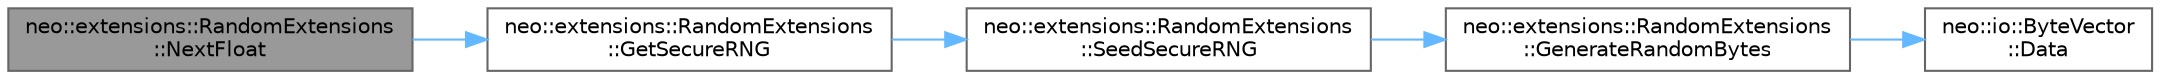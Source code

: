 digraph "neo::extensions::RandomExtensions::NextFloat"
{
 // LATEX_PDF_SIZE
  bgcolor="transparent";
  edge [fontname=Helvetica,fontsize=10,labelfontname=Helvetica,labelfontsize=10];
  node [fontname=Helvetica,fontsize=10,shape=box,height=0.2,width=0.4];
  rankdir="LR";
  Node1 [id="Node000001",label="neo::extensions::RandomExtensions\l::NextFloat",height=0.2,width=0.4,color="gray40", fillcolor="grey60", style="filled", fontcolor="black",tooltip="Generate random float in range [0.0, 1.0)"];
  Node1 -> Node2 [id="edge5_Node000001_Node000002",color="steelblue1",style="solid",tooltip=" "];
  Node2 [id="Node000002",label="neo::extensions::RandomExtensions\l::GetSecureRNG",height=0.2,width=0.4,color="grey40", fillcolor="white", style="filled",URL="$classneo_1_1extensions_1_1_random_extensions.html#a129d15d8cff5b341a3d6eb0a2956daa7",tooltip="Get secure random number generator."];
  Node2 -> Node3 [id="edge6_Node000002_Node000003",color="steelblue1",style="solid",tooltip=" "];
  Node3 [id="Node000003",label="neo::extensions::RandomExtensions\l::SeedSecureRNG",height=0.2,width=0.4,color="grey40", fillcolor="white", style="filled",URL="$classneo_1_1extensions_1_1_random_extensions.html#a6536af86ce5b1468e0bc1d33f7f6fd6c",tooltip="Seed the RNG with secure random data."];
  Node3 -> Node4 [id="edge7_Node000003_Node000004",color="steelblue1",style="solid",tooltip=" "];
  Node4 [id="Node000004",label="neo::extensions::RandomExtensions\l::GenerateRandomBytes",height=0.2,width=0.4,color="grey40", fillcolor="white", style="filled",URL="$classneo_1_1extensions_1_1_random_extensions.html#a0c5dc27ea7212a2046c9e48b0f05c557",tooltip="Generate cryptographically secure random bytes."];
  Node4 -> Node5 [id="edge8_Node000004_Node000005",color="steelblue1",style="solid",tooltip=" "];
  Node5 [id="Node000005",label="neo::io::ByteVector\l::Data",height=0.2,width=0.4,color="grey40", fillcolor="white", style="filled",URL="$classneo_1_1io_1_1_byte_vector.html#a971af50d2778c4435c924cf4b839e8a1",tooltip="Gets a pointer to the data."];
}
